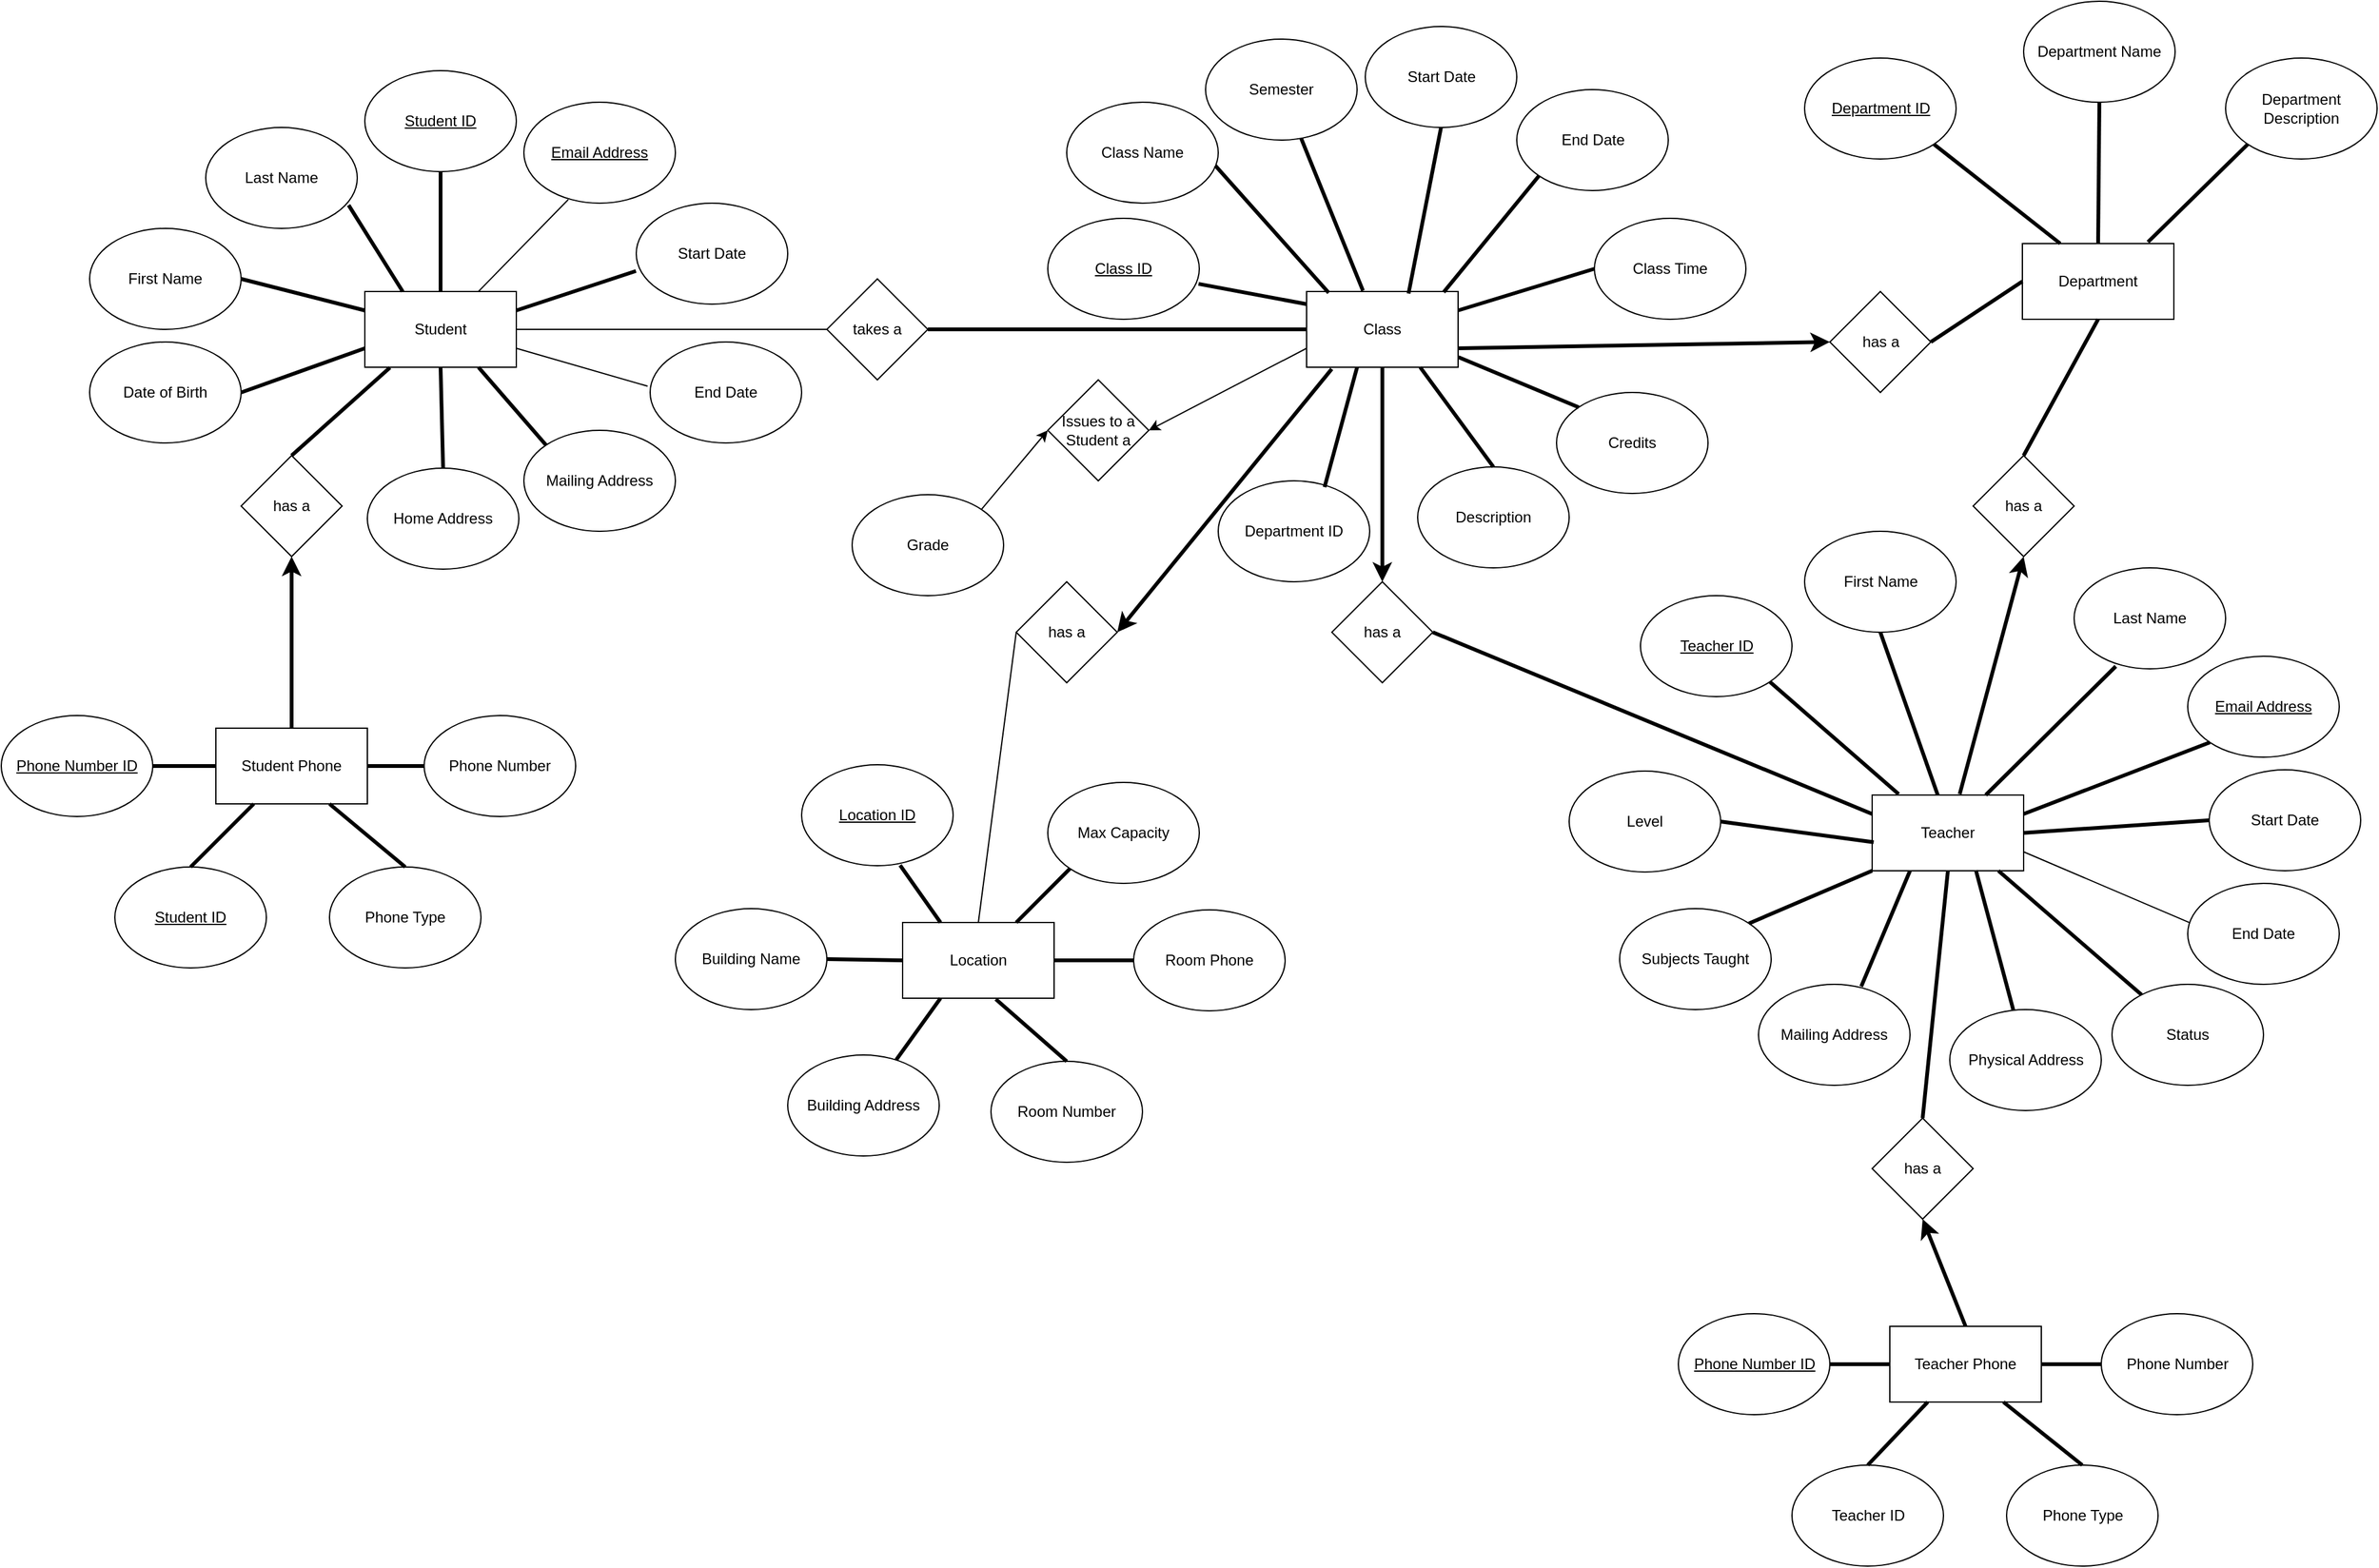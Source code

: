 <mxfile>
    <diagram id="l6S5YZbqZ1aLfqrrMIcv" name="Page-1">
        <mxGraphModel dx="2110" dy="1080" grid="1" gridSize="10" guides="1" tooltips="1" connect="1" arrows="1" fold="1" page="1" pageScale="1" pageWidth="850" pageHeight="1100" math="0" shadow="0">
            <root>
                <mxCell id="0"/>
                <mxCell id="1" parent="0"/>
                <mxCell id="2" value="Student" style="rounded=0;whiteSpace=wrap;html=1;" parent="1" vertex="1">
                    <mxGeometry x="-247" y="720" width="120" height="60" as="geometry"/>
                </mxCell>
                <mxCell id="3" value="&lt;u&gt;Student ID&lt;/u&gt;" style="ellipse;whiteSpace=wrap;html=1;" parent="1" vertex="1">
                    <mxGeometry x="-247" y="545" width="120" height="80" as="geometry"/>
                </mxCell>
                <mxCell id="6" value="First Name" style="ellipse;whiteSpace=wrap;html=1;" parent="1" vertex="1">
                    <mxGeometry x="-465" y="670" width="120" height="80" as="geometry"/>
                </mxCell>
                <mxCell id="7" value="Last Name" style="ellipse;whiteSpace=wrap;html=1;" parent="1" vertex="1">
                    <mxGeometry x="-373" y="590" width="120" height="80" as="geometry"/>
                </mxCell>
                <mxCell id="10" value="Date of Birth" style="ellipse;whiteSpace=wrap;html=1;" parent="1" vertex="1">
                    <mxGeometry x="-465" y="760" width="120" height="80" as="geometry"/>
                </mxCell>
                <mxCell id="14" value="" style="edgeStyle=none;html=1;endArrow=none;endFill=0;strokeWidth=3;exitX=0.5;exitY=0;exitDx=0;exitDy=0;" parent="1" source="2" target="3" edge="1">
                    <mxGeometry relative="1" as="geometry">
                        <mxPoint x="-153.377" y="691.33" as="sourcePoint"/>
                        <mxPoint x="-197.001" y="650.002" as="targetPoint"/>
                    </mxGeometry>
                </mxCell>
                <mxCell id="15" value="" style="edgeStyle=none;html=1;endArrow=none;endFill=0;strokeWidth=3;entryX=0.943;entryY=0.769;entryDx=0;entryDy=0;exitX=0.25;exitY=0;exitDx=0;exitDy=0;entryPerimeter=0;" parent="1" source="2" target="7" edge="1">
                    <mxGeometry relative="1" as="geometry">
                        <mxPoint x="-177" y="730" as="sourcePoint"/>
                        <mxPoint x="-177" y="640" as="targetPoint"/>
                    </mxGeometry>
                </mxCell>
                <mxCell id="16" value="" style="edgeStyle=none;html=1;endArrow=none;endFill=0;strokeWidth=3;entryX=1;entryY=0.5;entryDx=0;entryDy=0;exitX=0;exitY=0.25;exitDx=0;exitDy=0;" parent="1" source="2" target="6" edge="1">
                    <mxGeometry relative="1" as="geometry">
                        <mxPoint x="-207" y="730" as="sourcePoint"/>
                        <mxPoint x="-274.574" y="618.284" as="targetPoint"/>
                    </mxGeometry>
                </mxCell>
                <mxCell id="17" value="" style="edgeStyle=none;html=1;endArrow=none;endFill=0;strokeWidth=3;entryX=1;entryY=0.5;entryDx=0;entryDy=0;exitX=0;exitY=0.75;exitDx=0;exitDy=0;" parent="1" source="2" target="10" edge="1">
                    <mxGeometry relative="1" as="geometry">
                        <mxPoint x="-212" y="800" as="sourcePoint"/>
                        <mxPoint x="-302" y="770" as="targetPoint"/>
                    </mxGeometry>
                </mxCell>
                <mxCell id="19" value="has a" style="rhombus;whiteSpace=wrap;html=1;" parent="1" vertex="1">
                    <mxGeometry x="-345" y="850" width="80" height="80" as="geometry"/>
                </mxCell>
                <mxCell id="21" value="Student Phone" style="rounded=0;whiteSpace=wrap;html=1;" parent="1" vertex="1">
                    <mxGeometry x="-365" y="1066" width="120" height="60" as="geometry"/>
                </mxCell>
                <mxCell id="22" value="&lt;u&gt;Phone Number ID&lt;/u&gt;" style="ellipse;whiteSpace=wrap;html=1;" parent="1" vertex="1">
                    <mxGeometry x="-535" y="1056" width="120" height="80" as="geometry"/>
                </mxCell>
                <mxCell id="23" value="&lt;u&gt;Student ID&lt;/u&gt;" style="ellipse;whiteSpace=wrap;html=1;" parent="1" vertex="1">
                    <mxGeometry x="-445" y="1176" width="120" height="80" as="geometry"/>
                </mxCell>
                <mxCell id="24" value="Phone Type" style="ellipse;whiteSpace=wrap;html=1;" parent="1" vertex="1">
                    <mxGeometry x="-275" y="1176" width="120" height="80" as="geometry"/>
                </mxCell>
                <mxCell id="25" value="Phone Number" style="ellipse;whiteSpace=wrap;html=1;" parent="1" vertex="1">
                    <mxGeometry x="-200" y="1056" width="120" height="80" as="geometry"/>
                </mxCell>
                <mxCell id="26" value="" style="edgeStyle=none;html=1;endArrow=none;endFill=0;strokeWidth=3;entryX=1;entryY=0.5;entryDx=0;entryDy=0;exitX=0;exitY=0.5;exitDx=0;exitDy=0;" parent="1" source="21" target="22" edge="1">
                    <mxGeometry relative="1" as="geometry">
                        <mxPoint x="-241" y="826" as="sourcePoint"/>
                        <mxPoint x="-311.0" y="886" as="targetPoint"/>
                    </mxGeometry>
                </mxCell>
                <mxCell id="27" value="" style="edgeStyle=none;html=1;endArrow=none;endFill=0;strokeWidth=3;exitX=0;exitY=0.5;exitDx=0;exitDy=0;" parent="1" source="25" edge="1">
                    <mxGeometry relative="1" as="geometry">
                        <mxPoint x="-311" y="1106" as="sourcePoint"/>
                        <mxPoint x="-201" y="1096" as="targetPoint"/>
                    </mxGeometry>
                </mxCell>
                <mxCell id="28" value="" style="edgeStyle=none;html=1;endArrow=none;endFill=0;strokeWidth=3;entryX=0.5;entryY=0;entryDx=0;entryDy=0;exitX=0.25;exitY=1;exitDx=0;exitDy=0;" parent="1" source="21" target="23" edge="1">
                    <mxGeometry relative="1" as="geometry">
                        <mxPoint x="-355" y="1106" as="sourcePoint"/>
                        <mxPoint x="-405" y="1106" as="targetPoint"/>
                    </mxGeometry>
                </mxCell>
                <mxCell id="29" value="" style="edgeStyle=none;html=1;endArrow=none;endFill=0;strokeWidth=3;entryX=0.5;entryY=0;entryDx=0;entryDy=0;exitX=0.75;exitY=1;exitDx=0;exitDy=0;" parent="1" source="21" target="24" edge="1">
                    <mxGeometry relative="1" as="geometry">
                        <mxPoint x="-210" y="1136" as="sourcePoint"/>
                        <mxPoint x="-260" y="1186" as="targetPoint"/>
                    </mxGeometry>
                </mxCell>
                <mxCell id="30" value="Home Address" style="ellipse;whiteSpace=wrap;html=1;" parent="1" vertex="1">
                    <mxGeometry x="-245" y="860" width="120" height="80" as="geometry"/>
                </mxCell>
                <mxCell id="31" value="Mailing Address" style="ellipse;whiteSpace=wrap;html=1;" parent="1" vertex="1">
                    <mxGeometry x="-121" y="830" width="120" height="80" as="geometry"/>
                </mxCell>
                <mxCell id="32" value="&lt;u&gt;Email Address&lt;/u&gt;" style="ellipse;whiteSpace=wrap;html=1;" parent="1" vertex="1">
                    <mxGeometry x="-121" y="570" width="120" height="80" as="geometry"/>
                </mxCell>
                <mxCell id="33" value="" style="edgeStyle=none;html=1;endArrow=none;endFill=0;strokeWidth=3;entryX=0.5;entryY=0;entryDx=0;entryDy=0;exitX=0.5;exitY=1;exitDx=0;exitDy=0;" parent="1" source="2" target="30" edge="1">
                    <mxGeometry relative="1" as="geometry">
                        <mxPoint x="-237" y="790" as="sourcePoint"/>
                        <mxPoint x="-247" y="850" as="targetPoint"/>
                    </mxGeometry>
                </mxCell>
                <mxCell id="36" value="" style="endArrow=none;html=1;entryX=0.293;entryY=0.964;entryDx=0;entryDy=0;exitX=0.75;exitY=0;exitDx=0;exitDy=0;entryPerimeter=0;" parent="1" source="2" target="32" edge="1">
                    <mxGeometry width="50" height="50" relative="1" as="geometry">
                        <mxPoint x="-137" y="880" as="sourcePoint"/>
                        <mxPoint x="-87" y="830" as="targetPoint"/>
                    </mxGeometry>
                </mxCell>
                <mxCell id="37" value="Start Date" style="ellipse;whiteSpace=wrap;html=1;" parent="1" vertex="1">
                    <mxGeometry x="-32" y="650" width="120" height="80" as="geometry"/>
                </mxCell>
                <mxCell id="38" value="End Date" style="ellipse;whiteSpace=wrap;html=1;" parent="1" vertex="1">
                    <mxGeometry x="-21" y="760" width="120" height="80" as="geometry"/>
                </mxCell>
                <mxCell id="39" value="" style="edgeStyle=none;html=1;endArrow=none;endFill=0;strokeWidth=3;entryX=-0.002;entryY=0.672;entryDx=0;entryDy=0;exitX=1;exitY=0.25;exitDx=0;exitDy=0;entryPerimeter=0;" parent="1" source="2" target="37" edge="1">
                    <mxGeometry relative="1" as="geometry">
                        <mxPoint x="-177" y="730" as="sourcePoint"/>
                        <mxPoint x="-267" y="610" as="targetPoint"/>
                    </mxGeometry>
                </mxCell>
                <mxCell id="40" value="" style="endArrow=none;html=1;exitX=1;exitY=0.75;exitDx=0;exitDy=0;" parent="1" source="2" edge="1">
                    <mxGeometry width="50" height="50" relative="1" as="geometry">
                        <mxPoint x="-133" y="765" as="sourcePoint"/>
                        <mxPoint x="-23" y="795" as="targetPoint"/>
                    </mxGeometry>
                </mxCell>
                <mxCell id="41" value="" style="edgeStyle=none;html=1;endArrow=none;endFill=0;strokeWidth=3;entryX=0;entryY=0.5;entryDx=0;entryDy=0;exitX=1;exitY=0.5;exitDx=0;exitDy=0;" parent="1" source="21" target="25" edge="1">
                    <mxGeometry relative="1" as="geometry">
                        <mxPoint x="-265" y="1136" as="sourcePoint"/>
                        <mxPoint x="-205" y="1186" as="targetPoint"/>
                    </mxGeometry>
                </mxCell>
                <mxCell id="42" value="Class" style="rounded=0;whiteSpace=wrap;html=1;" parent="1" vertex="1">
                    <mxGeometry x="499" y="720" width="120" height="60" as="geometry"/>
                </mxCell>
                <mxCell id="43" value="takes a" style="rhombus;whiteSpace=wrap;html=1;" parent="1" vertex="1">
                    <mxGeometry x="119" y="710" width="80" height="80" as="geometry"/>
                </mxCell>
                <mxCell id="45" value="" style="endArrow=none;html=1;entryX=0;entryY=0.5;entryDx=0;entryDy=0;exitX=1;exitY=0.5;exitDx=0;exitDy=0;" parent="1" source="2" target="43" edge="1">
                    <mxGeometry width="50" height="50" relative="1" as="geometry">
                        <mxPoint x="304" y="760" as="sourcePoint"/>
                        <mxPoint x="439" y="760" as="targetPoint"/>
                    </mxGeometry>
                </mxCell>
                <mxCell id="46" value="&lt;u&gt;Class ID&lt;/u&gt;" style="ellipse;whiteSpace=wrap;html=1;" parent="1" vertex="1">
                    <mxGeometry x="294" y="662" width="120" height="80" as="geometry"/>
                </mxCell>
                <mxCell id="47" value="Class Name" style="ellipse;whiteSpace=wrap;html=1;" parent="1" vertex="1">
                    <mxGeometry x="309" y="570" width="120" height="80" as="geometry"/>
                </mxCell>
                <mxCell id="48" value="Department ID" style="ellipse;whiteSpace=wrap;html=1;" parent="1" vertex="1">
                    <mxGeometry x="429" y="870" width="120" height="80" as="geometry"/>
                </mxCell>
                <mxCell id="49" value="Start Date" style="ellipse;whiteSpace=wrap;html=1;" parent="1" vertex="1">
                    <mxGeometry x="545.5" y="510" width="120" height="80" as="geometry"/>
                </mxCell>
                <mxCell id="50" value="End Date" style="ellipse;whiteSpace=wrap;html=1;" parent="1" vertex="1">
                    <mxGeometry x="665.5" y="560" width="120" height="80" as="geometry"/>
                </mxCell>
                <mxCell id="51" value="Class Time" style="ellipse;whiteSpace=wrap;html=1;" parent="1" vertex="1">
                    <mxGeometry x="727" y="662" width="120" height="80" as="geometry"/>
                </mxCell>
                <mxCell id="52" value="Credits" style="ellipse;whiteSpace=wrap;html=1;" parent="1" vertex="1">
                    <mxGeometry x="697" y="800" width="120" height="80" as="geometry"/>
                </mxCell>
                <mxCell id="53" value="Description" style="ellipse;whiteSpace=wrap;html=1;" parent="1" vertex="1">
                    <mxGeometry x="587" y="859" width="120" height="80" as="geometry"/>
                </mxCell>
                <mxCell id="55" value="has a" style="rhombus;whiteSpace=wrap;html=1;" parent="1" vertex="1">
                    <mxGeometry x="519" y="950" width="80" height="80" as="geometry"/>
                </mxCell>
                <mxCell id="56" value="Teacher" style="rounded=0;whiteSpace=wrap;html=1;" parent="1" vertex="1">
                    <mxGeometry x="947" y="1119" width="120" height="60" as="geometry"/>
                </mxCell>
                <mxCell id="61" value="has a" style="rhombus;whiteSpace=wrap;html=1;" parent="1" vertex="1">
                    <mxGeometry x="269" y="950" width="80" height="80" as="geometry"/>
                </mxCell>
                <mxCell id="63" value="Location" style="rounded=0;whiteSpace=wrap;html=1;" parent="1" vertex="1">
                    <mxGeometry x="179" y="1220" width="120" height="60" as="geometry"/>
                </mxCell>
                <mxCell id="65" value="&lt;u&gt;Location ID&lt;/u&gt;" style="ellipse;whiteSpace=wrap;html=1;" parent="1" vertex="1">
                    <mxGeometry x="99" y="1095" width="120" height="80" as="geometry"/>
                </mxCell>
                <mxCell id="66" value="Building Name" style="ellipse;whiteSpace=wrap;html=1;" parent="1" vertex="1">
                    <mxGeometry x="-1" y="1209" width="120" height="80" as="geometry"/>
                </mxCell>
                <mxCell id="67" value="Building Address" style="ellipse;whiteSpace=wrap;html=1;" parent="1" vertex="1">
                    <mxGeometry x="88" y="1325" width="120" height="80" as="geometry"/>
                </mxCell>
                <mxCell id="69" value="Room Number" style="ellipse;whiteSpace=wrap;html=1;" parent="1" vertex="1">
                    <mxGeometry x="249" y="1330" width="120" height="80" as="geometry"/>
                </mxCell>
                <mxCell id="70" value="Room Phone" style="ellipse;whiteSpace=wrap;html=1;" parent="1" vertex="1">
                    <mxGeometry x="362" y="1210" width="120" height="80" as="geometry"/>
                </mxCell>
                <mxCell id="71" value="Max Capacity" style="ellipse;whiteSpace=wrap;html=1;" parent="1" vertex="1">
                    <mxGeometry x="294" y="1109" width="120" height="80" as="geometry"/>
                </mxCell>
                <mxCell id="72" value="" style="edgeStyle=none;html=1;endArrow=none;endFill=0;strokeWidth=3;entryX=0.65;entryY=0.995;entryDx=0;entryDy=0;exitX=0.25;exitY=0;exitDx=0;exitDy=0;entryPerimeter=0;" parent="1" source="63" target="65" edge="1">
                    <mxGeometry relative="1" as="geometry">
                        <mxPoint x="161.43" y="1221.72" as="sourcePoint"/>
                        <mxPoint x="229.004" y="1120.004" as="targetPoint"/>
                    </mxGeometry>
                </mxCell>
                <mxCell id="73" value="" style="edgeStyle=none;html=1;endArrow=none;endFill=0;strokeWidth=3;entryX=1;entryY=0.5;entryDx=0;entryDy=0;exitX=0;exitY=0.5;exitDx=0;exitDy=0;" parent="1" source="63" target="66" edge="1">
                    <mxGeometry relative="1" as="geometry">
                        <mxPoint x="219" y="1230" as="sourcePoint"/>
                        <mxPoint x="187.0" y="1189.6" as="targetPoint"/>
                    </mxGeometry>
                </mxCell>
                <mxCell id="74" value="" style="edgeStyle=none;html=1;endArrow=none;endFill=0;strokeWidth=3;exitX=0.25;exitY=1;exitDx=0;exitDy=0;" parent="1" source="63" target="67" edge="1">
                    <mxGeometry relative="1" as="geometry">
                        <mxPoint x="189" y="1260" as="sourcePoint"/>
                        <mxPoint x="139.0" y="1240" as="targetPoint"/>
                    </mxGeometry>
                </mxCell>
                <mxCell id="75" value="" style="edgeStyle=none;html=1;endArrow=none;endFill=0;strokeWidth=3;entryX=0.5;entryY=0;entryDx=0;entryDy=0;exitX=0.615;exitY=1.012;exitDx=0;exitDy=0;exitPerimeter=0;" parent="1" source="63" target="69" edge="1">
                    <mxGeometry relative="1" as="geometry">
                        <mxPoint x="219" y="1290" as="sourcePoint"/>
                        <mxPoint x="171.426" y="1341.716" as="targetPoint"/>
                    </mxGeometry>
                </mxCell>
                <mxCell id="76" value="" style="edgeStyle=none;html=1;endArrow=none;endFill=0;strokeWidth=3;entryX=0;entryY=0.5;entryDx=0;entryDy=0;exitX=1;exitY=0.5;exitDx=0;exitDy=0;" parent="1" source="63" target="70" edge="1">
                    <mxGeometry relative="1" as="geometry">
                        <mxPoint x="279" y="1290" as="sourcePoint"/>
                        <mxPoint x="289" y="1370" as="targetPoint"/>
                    </mxGeometry>
                </mxCell>
                <mxCell id="77" value="" style="edgeStyle=none;html=1;endArrow=none;endFill=0;strokeWidth=3;entryX=0.75;entryY=0;entryDx=0;entryDy=0;exitX=0;exitY=1;exitDx=0;exitDy=0;" parent="1" source="71" target="63" edge="1">
                    <mxGeometry relative="1" as="geometry">
                        <mxPoint x="309" y="1275" as="sourcePoint"/>
                        <mxPoint x="349.0" y="1300" as="targetPoint"/>
                    </mxGeometry>
                </mxCell>
                <mxCell id="78" value="" style="edgeStyle=none;html=1;endArrow=none;endFill=0;strokeWidth=3;entryX=0;entryY=0.167;entryDx=0;entryDy=0;exitX=0.995;exitY=0.649;exitDx=0;exitDy=0;entryPerimeter=0;exitPerimeter=0;" parent="1" source="46" target="42" edge="1">
                    <mxGeometry relative="1" as="geometry">
                        <mxPoint x="716.574" y="910.004" as="sourcePoint"/>
                        <mxPoint x="669" y="941.72" as="targetPoint"/>
                    </mxGeometry>
                </mxCell>
                <mxCell id="79" value="" style="edgeStyle=none;html=1;endArrow=none;endFill=0;strokeWidth=3;entryX=0.146;entryY=0.017;entryDx=0;entryDy=0;exitX=0.981;exitY=0.628;exitDx=0;exitDy=0;exitPerimeter=0;entryPerimeter=0;" parent="1" source="47" target="42" edge="1">
                    <mxGeometry relative="1" as="geometry">
                        <mxPoint x="479" y="710" as="sourcePoint"/>
                        <mxPoint x="509" y="740.02" as="targetPoint"/>
                    </mxGeometry>
                </mxCell>
                <mxCell id="80" value="" style="edgeStyle=none;html=1;endArrow=none;endFill=0;strokeWidth=3;exitX=0.702;exitY=0.062;exitDx=0;exitDy=0;exitPerimeter=0;" parent="1" source="48" edge="1">
                    <mxGeometry relative="1" as="geometry">
                        <mxPoint x="459" y="610" as="sourcePoint"/>
                        <mxPoint x="539" y="780" as="targetPoint"/>
                    </mxGeometry>
                </mxCell>
                <mxCell id="81" value="" style="edgeStyle=none;html=1;endArrow=none;endFill=0;strokeWidth=3;exitX=0.5;exitY=1;exitDx=0;exitDy=0;entryX=0.673;entryY=0.027;entryDx=0;entryDy=0;entryPerimeter=0;" parent="1" source="49" target="42" edge="1">
                    <mxGeometry relative="1" as="geometry">
                        <mxPoint x="526.8" y="601.04" as="sourcePoint"/>
                        <mxPoint x="577" y="715" as="targetPoint"/>
                    </mxGeometry>
                </mxCell>
                <mxCell id="82" value="" style="edgeStyle=none;html=1;endArrow=none;endFill=0;strokeWidth=3;exitX=0;exitY=1;exitDx=0;exitDy=0;entryX=0.905;entryY=0.009;entryDx=0;entryDy=0;entryPerimeter=0;" parent="1" source="50" edge="1" target="42">
                    <mxGeometry relative="1" as="geometry">
                        <mxPoint x="606.574" y="598.284" as="sourcePoint"/>
                        <mxPoint x="619" y="720" as="targetPoint"/>
                    </mxGeometry>
                </mxCell>
                <mxCell id="83" value="" style="edgeStyle=none;html=1;endArrow=none;endFill=0;strokeWidth=3;exitX=0;exitY=0.5;exitDx=0;exitDy=0;entryX=1;entryY=0.25;entryDx=0;entryDy=0;" parent="1" source="51" target="42" edge="1">
                    <mxGeometry relative="1" as="geometry">
                        <mxPoint x="706.574" y="678.284" as="sourcePoint"/>
                        <mxPoint x="629" y="730" as="targetPoint"/>
                    </mxGeometry>
                </mxCell>
                <mxCell id="84" value="" style="edgeStyle=none;html=1;endArrow=none;endFill=0;strokeWidth=3;exitX=0;exitY=0;exitDx=0;exitDy=0;entryX=1.002;entryY=0.866;entryDx=0;entryDy=0;entryPerimeter=0;" parent="1" source="52" target="42" edge="1">
                    <mxGeometry relative="1" as="geometry">
                        <mxPoint x="739" y="740" as="sourcePoint"/>
                        <mxPoint x="629" y="760" as="targetPoint"/>
                    </mxGeometry>
                </mxCell>
                <mxCell id="85" value="" style="edgeStyle=none;html=1;endArrow=none;endFill=0;strokeWidth=3;exitX=0.5;exitY=0;exitDx=0;exitDy=0;entryX=0.75;entryY=1;entryDx=0;entryDy=0;" parent="1" source="53" target="42" edge="1">
                    <mxGeometry relative="1" as="geometry">
                        <mxPoint x="706.574" y="801.716" as="sourcePoint"/>
                        <mxPoint x="629.24" y="781.96" as="targetPoint"/>
                    </mxGeometry>
                </mxCell>
                <mxCell id="86" value="&lt;u&gt;Teacher ID&lt;/u&gt;" style="ellipse;whiteSpace=wrap;html=1;" parent="1" vertex="1">
                    <mxGeometry x="763.5" y="961" width="120" height="80" as="geometry"/>
                </mxCell>
                <mxCell id="87" value="First Name" style="ellipse;whiteSpace=wrap;html=1;" parent="1" vertex="1">
                    <mxGeometry x="893.5" y="910" width="120" height="80" as="geometry"/>
                </mxCell>
                <mxCell id="88" value="Last Name" style="ellipse;whiteSpace=wrap;html=1;" parent="1" vertex="1">
                    <mxGeometry x="1107" y="939" width="120" height="80" as="geometry"/>
                </mxCell>
                <mxCell id="90" value="&lt;u&gt;Email Address&lt;/u&gt;" style="ellipse;whiteSpace=wrap;html=1;" parent="1" vertex="1">
                    <mxGeometry x="1197" y="1009" width="120" height="80" as="geometry"/>
                </mxCell>
                <mxCell id="91" value="Subjects Taught" style="ellipse;whiteSpace=wrap;html=1;" parent="1" vertex="1">
                    <mxGeometry x="747" y="1209" width="120" height="80" as="geometry"/>
                </mxCell>
                <mxCell id="92" value="Level" style="ellipse;whiteSpace=wrap;html=1;" parent="1" vertex="1">
                    <mxGeometry x="707" y="1100" width="120" height="80" as="geometry"/>
                </mxCell>
                <mxCell id="93" value="Physical Address" style="ellipse;whiteSpace=wrap;html=1;" parent="1" vertex="1">
                    <mxGeometry x="1008.5" y="1289" width="120" height="80" as="geometry"/>
                </mxCell>
                <mxCell id="94" value="Mailing Address" style="ellipse;whiteSpace=wrap;html=1;" parent="1" vertex="1">
                    <mxGeometry x="857" y="1269" width="120" height="80" as="geometry"/>
                </mxCell>
                <mxCell id="95" value="has a" style="rhombus;whiteSpace=wrap;html=1;" parent="1" vertex="1">
                    <mxGeometry x="947" y="1375" width="80" height="80" as="geometry"/>
                </mxCell>
                <mxCell id="96" value="Teacher Phone" style="rounded=0;whiteSpace=wrap;html=1;" parent="1" vertex="1">
                    <mxGeometry x="961" y="1540" width="120" height="60" as="geometry"/>
                </mxCell>
                <mxCell id="97" value="&lt;u&gt;Phone Number ID&lt;/u&gt;" style="ellipse;whiteSpace=wrap;html=1;" parent="1" vertex="1">
                    <mxGeometry x="793.5" y="1530" width="120" height="80" as="geometry"/>
                </mxCell>
                <mxCell id="98" value="Teacher ID" style="ellipse;whiteSpace=wrap;html=1;" parent="1" vertex="1">
                    <mxGeometry x="883.5" y="1650" width="120" height="80" as="geometry"/>
                </mxCell>
                <mxCell id="99" value="Phone Type" style="ellipse;whiteSpace=wrap;html=1;" parent="1" vertex="1">
                    <mxGeometry x="1053.5" y="1650" width="120" height="80" as="geometry"/>
                </mxCell>
                <mxCell id="100" value="Phone Number" style="ellipse;whiteSpace=wrap;html=1;" parent="1" vertex="1">
                    <mxGeometry x="1128.5" y="1530" width="120" height="80" as="geometry"/>
                </mxCell>
                <mxCell id="101" value="" style="edgeStyle=none;html=1;endArrow=none;endFill=0;strokeWidth=3;entryX=1;entryY=0.5;entryDx=0;entryDy=0;exitX=0;exitY=0.5;exitDx=0;exitDy=0;" parent="1" source="96" target="97" edge="1">
                    <mxGeometry relative="1" as="geometry">
                        <mxPoint x="959.5" y="1300" as="sourcePoint"/>
                        <mxPoint x="889.5" y="1360" as="targetPoint"/>
                    </mxGeometry>
                </mxCell>
                <mxCell id="102" value="" style="edgeStyle=none;html=1;endArrow=none;endFill=0;strokeWidth=3;exitX=0;exitY=0.5;exitDx=0;exitDy=0;" parent="1" source="100" edge="1">
                    <mxGeometry relative="1" as="geometry">
                        <mxPoint x="1017.5" y="1580" as="sourcePoint"/>
                        <mxPoint x="1127.5" y="1570" as="targetPoint"/>
                    </mxGeometry>
                </mxCell>
                <mxCell id="103" value="" style="edgeStyle=none;html=1;endArrow=none;endFill=0;strokeWidth=3;entryX=0.5;entryY=0;entryDx=0;entryDy=0;exitX=0.25;exitY=1;exitDx=0;exitDy=0;" parent="1" source="96" target="98" edge="1">
                    <mxGeometry relative="1" as="geometry">
                        <mxPoint x="973.5" y="1580" as="sourcePoint"/>
                        <mxPoint x="923.5" y="1580" as="targetPoint"/>
                    </mxGeometry>
                </mxCell>
                <mxCell id="104" value="" style="edgeStyle=none;html=1;endArrow=none;endFill=0;strokeWidth=3;entryX=0.5;entryY=0;entryDx=0;entryDy=0;exitX=0.75;exitY=1;exitDx=0;exitDy=0;" parent="1" source="96" target="99" edge="1">
                    <mxGeometry relative="1" as="geometry">
                        <mxPoint x="1118.5" y="1610" as="sourcePoint"/>
                        <mxPoint x="1068.5" y="1660" as="targetPoint"/>
                    </mxGeometry>
                </mxCell>
                <mxCell id="105" value="" style="edgeStyle=none;html=1;endArrow=none;endFill=0;strokeWidth=3;entryX=0;entryY=0.5;entryDx=0;entryDy=0;exitX=1;exitY=0.5;exitDx=0;exitDy=0;" parent="1" source="96" target="100" edge="1">
                    <mxGeometry relative="1" as="geometry">
                        <mxPoint x="1063.5" y="1610" as="sourcePoint"/>
                        <mxPoint x="1123.5" y="1660" as="targetPoint"/>
                    </mxGeometry>
                </mxCell>
                <mxCell id="109" value="" style="edgeStyle=none;html=1;endArrow=none;endFill=0;strokeWidth=3;exitX=0.175;exitY=-0.012;exitDx=0;exitDy=0;entryX=1;entryY=1;entryDx=0;entryDy=0;exitPerimeter=0;" parent="1" source="56" target="86" edge="1">
                    <mxGeometry relative="1" as="geometry">
                        <mxPoint x="1045.664" y="1088.876" as="sourcePoint"/>
                        <mxPoint x="968.33" y="1069.12" as="targetPoint"/>
                    </mxGeometry>
                </mxCell>
                <mxCell id="110" value="" style="edgeStyle=none;html=1;endArrow=none;endFill=0;strokeWidth=3;entryX=0.5;entryY=1;entryDx=0;entryDy=0;exitX=0.433;exitY=0.001;exitDx=0;exitDy=0;exitPerimeter=0;" parent="1" source="56" target="87" edge="1">
                    <mxGeometry relative="1" as="geometry">
                        <mxPoint x="859" y="1109" as="sourcePoint"/>
                        <mxPoint x="954" y="1069" as="targetPoint"/>
                    </mxGeometry>
                </mxCell>
                <mxCell id="111" value="" style="edgeStyle=none;html=1;endArrow=none;endFill=0;strokeWidth=3;exitX=0.75;exitY=0;exitDx=0;exitDy=0;entryX=0.275;entryY=0.975;entryDx=0;entryDy=0;entryPerimeter=0;" parent="1" source="56" target="88" edge="1">
                    <mxGeometry relative="1" as="geometry">
                        <mxPoint x="1047" y="1129" as="sourcePoint"/>
                        <mxPoint x="1107" y="1069" as="targetPoint"/>
                    </mxGeometry>
                </mxCell>
                <mxCell id="112" value="" style="edgeStyle=none;html=1;endArrow=none;endFill=0;strokeWidth=3;exitX=1;exitY=0.25;exitDx=0;exitDy=0;entryX=0;entryY=1;entryDx=0;entryDy=0;" parent="1" source="56" target="90" edge="1">
                    <mxGeometry relative="1" as="geometry">
                        <mxPoint x="1077" y="1144" as="sourcePoint"/>
                        <mxPoint x="1167.0" y="1089" as="targetPoint"/>
                    </mxGeometry>
                </mxCell>
                <mxCell id="113" value="" style="edgeStyle=none;html=1;endArrow=none;endFill=0;strokeWidth=3;exitX=0.685;exitY=0.993;exitDx=0;exitDy=0;entryX=0.42;entryY=0.008;entryDx=0;entryDy=0;entryPerimeter=0;exitPerimeter=0;" parent="1" source="56" target="93" edge="1">
                    <mxGeometry relative="1" as="geometry">
                        <mxPoint x="1077" y="1174" as="sourcePoint"/>
                        <mxPoint x="1197" y="1179" as="targetPoint"/>
                    </mxGeometry>
                </mxCell>
                <mxCell id="114" value="" style="edgeStyle=none;html=1;endArrow=none;endFill=0;strokeWidth=3;entryX=0.678;entryY=0.021;entryDx=0;entryDy=0;entryPerimeter=0;exitX=0.25;exitY=1;exitDx=0;exitDy=0;" parent="1" source="56" target="94" edge="1">
                    <mxGeometry relative="1" as="geometry">
                        <mxPoint x="1077" y="1189" as="sourcePoint"/>
                        <mxPoint x="1154.574" y="1230.716" as="targetPoint"/>
                    </mxGeometry>
                </mxCell>
                <mxCell id="115" value="" style="edgeStyle=none;html=1;endArrow=none;endFill=0;strokeWidth=3;exitX=0;exitY=1;exitDx=0;exitDy=0;entryX=1;entryY=0;entryDx=0;entryDy=0;" parent="1" source="56" target="91" edge="1">
                    <mxGeometry relative="1" as="geometry">
                        <mxPoint x="1047" y="1189" as="sourcePoint"/>
                        <mxPoint x="1077" y="1269" as="targetPoint"/>
                    </mxGeometry>
                </mxCell>
                <mxCell id="116" value="" style="edgeStyle=none;html=1;endArrow=none;endFill=0;strokeWidth=3;exitX=0.01;exitY=0.623;exitDx=0;exitDy=0;entryX=1;entryY=0.5;entryDx=0;entryDy=0;exitPerimeter=0;" parent="1" source="56" target="92" edge="1">
                    <mxGeometry relative="1" as="geometry">
                        <mxPoint x="957" y="1189" as="sourcePoint"/>
                        <mxPoint x="929.426" y="1250.716" as="targetPoint"/>
                    </mxGeometry>
                </mxCell>
                <mxCell id="117" value="" style="edgeStyle=none;html=1;endArrow=none;endFill=0;strokeWidth=3;entryX=0;entryY=0;entryDx=0;entryDy=0;exitX=0.75;exitY=1;exitDx=0;exitDy=0;" parent="1" source="2" target="31" edge="1">
                    <mxGeometry relative="1" as="geometry">
                        <mxPoint x="-177" y="790" as="sourcePoint"/>
                        <mxPoint x="-177" y="840" as="targetPoint"/>
                    </mxGeometry>
                </mxCell>
                <mxCell id="119" value="" style="edgeStyle=none;html=1;endArrow=classic;endFill=1;strokeWidth=3;exitX=0.166;exitY=1.023;exitDx=0;exitDy=0;entryX=1;entryY=0.5;entryDx=0;entryDy=0;exitPerimeter=0;" parent="1" source="42" target="61" edge="1">
                    <mxGeometry relative="1" as="geometry">
                        <mxPoint x="459.004" y="869.56" as="sourcePoint"/>
                        <mxPoint x="461.751" y="930.004" as="targetPoint"/>
                    </mxGeometry>
                </mxCell>
                <mxCell id="121" value="" style="edgeStyle=none;html=1;endArrow=classic;endFill=1;strokeWidth=3;exitX=0.5;exitY=0;exitDx=0;exitDy=0;entryX=0.5;entryY=1;entryDx=0;entryDy=0;" parent="1" source="21" target="19" edge="1">
                    <mxGeometry relative="1" as="geometry">
                        <mxPoint x="-200" y="966" as="sourcePoint"/>
                        <mxPoint x="-431" y="996" as="targetPoint"/>
                    </mxGeometry>
                </mxCell>
                <mxCell id="123" value="" style="edgeStyle=none;html=1;endArrow=classic;endFill=1;strokeWidth=3;exitX=0.5;exitY=0;exitDx=0;exitDy=0;entryX=0.5;entryY=1;entryDx=0;entryDy=0;" parent="1" source="96" target="95" edge="1">
                    <mxGeometry relative="1" as="geometry">
                        <mxPoint x="828" y="1298" as="sourcePoint"/>
                        <mxPoint x="848" y="1468" as="targetPoint"/>
                    </mxGeometry>
                </mxCell>
                <mxCell id="124" value="" style="edgeStyle=none;html=1;endArrow=none;endFill=0;strokeWidth=3;entryX=0.5;entryY=1;entryDx=0;entryDy=0;exitX=0.5;exitY=0;exitDx=0;exitDy=0;" parent="1" source="95" target="56" edge="1">
                    <mxGeometry relative="1" as="geometry">
                        <mxPoint x="1025" y="1359" as="sourcePoint"/>
                        <mxPoint x="1094.5" y="1569" as="targetPoint"/>
                    </mxGeometry>
                </mxCell>
                <mxCell id="125" value="" style="edgeStyle=none;html=1;endArrow=none;endFill=0;strokeWidth=3;entryX=0.5;entryY=0;entryDx=0;entryDy=0;exitX=0.166;exitY=1.004;exitDx=0;exitDy=0;exitPerimeter=0;" parent="1" source="2" target="19" edge="1">
                    <mxGeometry relative="1" as="geometry">
                        <mxPoint x="-117.0" y="775.0" as="sourcePoint"/>
                        <mxPoint x="-37" y="820" as="targetPoint"/>
                    </mxGeometry>
                </mxCell>
                <mxCell id="126" value="" style="edgeStyle=none;html=1;endArrow=none;endFill=0;strokeWidth=3;entryX=0;entryY=0.5;entryDx=0;entryDy=0;exitX=1;exitY=0.5;exitDx=0;exitDy=0;" parent="1" source="43" target="42" edge="1">
                    <mxGeometry relative="1" as="geometry">
                        <mxPoint x="459.0" y="610" as="sourcePoint"/>
                        <mxPoint x="539" y="730" as="targetPoint"/>
                    </mxGeometry>
                </mxCell>
                <mxCell id="127" value="" style="edgeStyle=none;html=1;endArrow=classic;endFill=1;strokeWidth=3;exitX=0.5;exitY=1;exitDx=0;exitDy=0;entryX=0.5;entryY=0;entryDx=0;entryDy=0;" parent="1" source="42" target="55" edge="1">
                    <mxGeometry relative="1" as="geometry">
                        <mxPoint x="558.52" y="810" as="sourcePoint"/>
                        <mxPoint x="559" y="960" as="targetPoint"/>
                    </mxGeometry>
                </mxCell>
                <mxCell id="129" value="Start Date" style="ellipse;whiteSpace=wrap;html=1;" parent="1" vertex="1">
                    <mxGeometry x="1214" y="1099" width="120" height="80" as="geometry"/>
                </mxCell>
                <mxCell id="130" value="End Date" style="ellipse;whiteSpace=wrap;html=1;" parent="1" vertex="1">
                    <mxGeometry x="1197" y="1189" width="120" height="80" as="geometry"/>
                </mxCell>
                <mxCell id="131" value="Status" style="ellipse;whiteSpace=wrap;html=1;" parent="1" vertex="1">
                    <mxGeometry x="1137" y="1269" width="120" height="80" as="geometry"/>
                </mxCell>
                <mxCell id="133" value="" style="edgeStyle=none;html=1;endArrow=none;endFill=0;strokeWidth=3;exitX=1;exitY=0.5;exitDx=0;exitDy=0;entryX=0;entryY=0.5;entryDx=0;entryDy=0;" parent="1" source="56" target="129" edge="1">
                    <mxGeometry relative="1" as="geometry">
                        <mxPoint x="1077" y="1144" as="sourcePoint"/>
                        <mxPoint x="1214.574" y="1067.284" as="targetPoint"/>
                    </mxGeometry>
                </mxCell>
                <mxCell id="134" value="" style="endArrow=none;html=1;entryX=0.011;entryY=0.388;entryDx=0;entryDy=0;exitX=1;exitY=0.75;exitDx=0;exitDy=0;entryPerimeter=0;" parent="1" source="56" target="130" edge="1">
                    <mxGeometry width="50" height="50" relative="1" as="geometry">
                        <mxPoint x="1047" y="1199" as="sourcePoint"/>
                        <mxPoint x="1097" y="1149" as="targetPoint"/>
                    </mxGeometry>
                </mxCell>
                <mxCell id="135" value="" style="edgeStyle=none;html=1;endArrow=none;endFill=0;strokeWidth=3;" parent="1" target="131" edge="1">
                    <mxGeometry relative="1" as="geometry">
                        <mxPoint x="1047" y="1179" as="sourcePoint"/>
                        <mxPoint x="1064.574" y="1300.716" as="targetPoint"/>
                    </mxGeometry>
                </mxCell>
                <mxCell id="136" value="" style="edgeStyle=none;html=1;endArrow=none;endFill=0;strokeWidth=3;exitX=0;exitY=0.25;exitDx=0;exitDy=0;entryX=1;entryY=0.5;entryDx=0;entryDy=0;" parent="1" source="56" target="55" edge="1">
                    <mxGeometry relative="1" as="geometry">
                        <mxPoint x="987" y="1030" as="sourcePoint"/>
                        <mxPoint x="727" y="990" as="targetPoint"/>
                    </mxGeometry>
                </mxCell>
                <mxCell id="138" value="" style="endArrow=none;html=1;exitX=0.5;exitY=0;exitDx=0;exitDy=0;entryX=0;entryY=0.5;entryDx=0;entryDy=0;" parent="1" source="63" target="61" edge="1">
                    <mxGeometry width="50" height="50" relative="1" as="geometry">
                        <mxPoint x="349" y="1010" as="sourcePoint"/>
                        <mxPoint x="399" y="960" as="targetPoint"/>
                    </mxGeometry>
                </mxCell>
                <mxCell id="139" value="Department" style="rounded=0;whiteSpace=wrap;html=1;" parent="1" vertex="1">
                    <mxGeometry x="1066" y="682" width="120" height="60" as="geometry"/>
                </mxCell>
                <mxCell id="140" value="&lt;u&gt;Department ID&lt;/u&gt;" style="ellipse;whiteSpace=wrap;html=1;" parent="1" vertex="1">
                    <mxGeometry x="893.5" y="535" width="120" height="80" as="geometry"/>
                </mxCell>
                <mxCell id="141" value="Department Name" style="ellipse;whiteSpace=wrap;html=1;" parent="1" vertex="1">
                    <mxGeometry x="1067" y="490" width="120" height="80" as="geometry"/>
                </mxCell>
                <mxCell id="145" value="" style="edgeStyle=none;html=1;endArrow=none;endFill=0;strokeWidth=3;exitX=0.5;exitY=0;exitDx=0;exitDy=0;entryX=0.5;entryY=1;entryDx=0;entryDy=0;" parent="1" source="139" target="141" edge="1">
                    <mxGeometry relative="1" as="geometry">
                        <mxPoint x="996" y="854" as="sourcePoint"/>
                        <mxPoint x="1156" y="824" as="targetPoint"/>
                    </mxGeometry>
                </mxCell>
                <mxCell id="146" value="" style="edgeStyle=none;html=1;endArrow=none;endFill=0;strokeWidth=3;entryX=1;entryY=1;entryDx=0;entryDy=0;exitX=0.25;exitY=0;exitDx=0;exitDy=0;" parent="1" source="139" target="140" edge="1">
                    <mxGeometry relative="1" as="geometry">
                        <mxPoint x="1057" y="675" as="sourcePoint"/>
                        <mxPoint x="1256.0" y="722" as="targetPoint"/>
                    </mxGeometry>
                </mxCell>
                <mxCell id="147" value="has a" style="rhombus;whiteSpace=wrap;html=1;" parent="1" vertex="1">
                    <mxGeometry x="1027" y="850" width="80" height="80" as="geometry"/>
                </mxCell>
                <mxCell id="148" value="has a" style="rhombus;whiteSpace=wrap;html=1;" parent="1" vertex="1">
                    <mxGeometry x="913.5" y="720" width="80" height="80" as="geometry"/>
                </mxCell>
                <mxCell id="149" value="" style="edgeStyle=none;html=1;endArrow=classic;endFill=1;strokeWidth=3;exitX=1;exitY=0.75;exitDx=0;exitDy=0;entryX=0;entryY=0.5;entryDx=0;entryDy=0;" parent="1" source="42" target="148" edge="1">
                    <mxGeometry relative="1" as="geometry">
                        <mxPoint x="569" y="790" as="sourcePoint"/>
                        <mxPoint x="569" y="960.0" as="targetPoint"/>
                    </mxGeometry>
                </mxCell>
                <mxCell id="150" value="" style="edgeStyle=none;html=1;endArrow=none;endFill=0;strokeWidth=3;entryX=0;entryY=0.5;entryDx=0;entryDy=0;exitX=1;exitY=0.5;exitDx=0;exitDy=0;" parent="1" source="148" target="139" edge="1">
                    <mxGeometry relative="1" as="geometry">
                        <mxPoint x="1008.96" y="1030.06" as="sourcePoint"/>
                        <mxPoint x="977" y="940.0" as="targetPoint"/>
                    </mxGeometry>
                </mxCell>
                <mxCell id="152" value="" style="edgeStyle=none;html=1;endArrow=classic;endFill=1;strokeWidth=3;exitX=0.578;exitY=-0.012;exitDx=0;exitDy=0;entryX=0.5;entryY=1;entryDx=0;entryDy=0;exitPerimeter=0;" parent="1" source="56" target="147" edge="1">
                    <mxGeometry relative="1" as="geometry">
                        <mxPoint x="757" y="874" as="sourcePoint"/>
                        <mxPoint x="1062.0" y="989" as="targetPoint"/>
                    </mxGeometry>
                </mxCell>
                <mxCell id="153" value="" style="edgeStyle=none;html=1;endArrow=none;endFill=0;strokeWidth=3;entryX=0.5;entryY=1;entryDx=0;entryDy=0;exitX=0.5;exitY=0;exitDx=0;exitDy=0;" parent="1" source="147" target="139" edge="1">
                    <mxGeometry relative="1" as="geometry">
                        <mxPoint x="1062.0" y="810" as="sourcePoint"/>
                        <mxPoint x="1062" y="727" as="targetPoint"/>
                    </mxGeometry>
                </mxCell>
                <mxCell id="154" value="Department Description" style="ellipse;whiteSpace=wrap;html=1;" parent="1" vertex="1">
                    <mxGeometry x="1227" y="535" width="120" height="80" as="geometry"/>
                </mxCell>
                <mxCell id="155" value="" style="edgeStyle=none;html=1;endArrow=none;endFill=0;strokeWidth=3;entryX=0;entryY=1;entryDx=0;entryDy=0;exitX=0.829;exitY=-0.02;exitDx=0;exitDy=0;exitPerimeter=0;" parent="1" source="139" target="154" edge="1">
                    <mxGeometry relative="1" as="geometry">
                        <mxPoint x="1187" y="745" as="sourcePoint"/>
                        <mxPoint x="1266.88" y="685.52" as="targetPoint"/>
                    </mxGeometry>
                </mxCell>
                <mxCell id="156" value="Issues to a Student a" style="rhombus;whiteSpace=wrap;html=1;" parent="1" vertex="1">
                    <mxGeometry x="294" y="790" width="80" height="80" as="geometry"/>
                </mxCell>
                <mxCell id="157" value="Grade" style="ellipse;whiteSpace=wrap;html=1;" parent="1" vertex="1">
                    <mxGeometry x="139" y="881" width="120" height="80" as="geometry"/>
                </mxCell>
                <mxCell id="158" value="" style="endArrow=classic;html=1;exitX=0;exitY=0.75;exitDx=0;exitDy=0;entryX=1;entryY=0.5;entryDx=0;entryDy=0;" parent="1" source="42" target="156" edge="1">
                    <mxGeometry width="50" height="50" relative="1" as="geometry">
                        <mxPoint x="349" y="820" as="sourcePoint"/>
                        <mxPoint x="389" y="820" as="targetPoint"/>
                    </mxGeometry>
                </mxCell>
                <mxCell id="160" value="" style="endArrow=classic;html=1;exitX=1;exitY=0;exitDx=0;exitDy=0;entryX=0;entryY=0.5;entryDx=0;entryDy=0;" parent="1" source="157" target="156" edge="1">
                    <mxGeometry width="50" height="50" relative="1" as="geometry">
                        <mxPoint x="509" y="775" as="sourcePoint"/>
                        <mxPoint x="319" y="890" as="targetPoint"/>
                    </mxGeometry>
                </mxCell>
                <mxCell id="161" value="Semester" style="ellipse;whiteSpace=wrap;html=1;" parent="1" vertex="1">
                    <mxGeometry x="419" y="520" width="120" height="80" as="geometry"/>
                </mxCell>
                <mxCell id="162" value="" style="edgeStyle=none;html=1;endArrow=none;endFill=0;strokeWidth=3;entryX=0.372;entryY=-0.012;entryDx=0;entryDy=0;entryPerimeter=0;" parent="1" source="161" target="42" edge="1">
                    <mxGeometry relative="1" as="geometry">
                        <mxPoint x="441.28" y="633.28" as="sourcePoint"/>
                        <mxPoint x="549" y="710" as="targetPoint"/>
                    </mxGeometry>
                </mxCell>
            </root>
        </mxGraphModel>
    </diagram>
</mxfile>